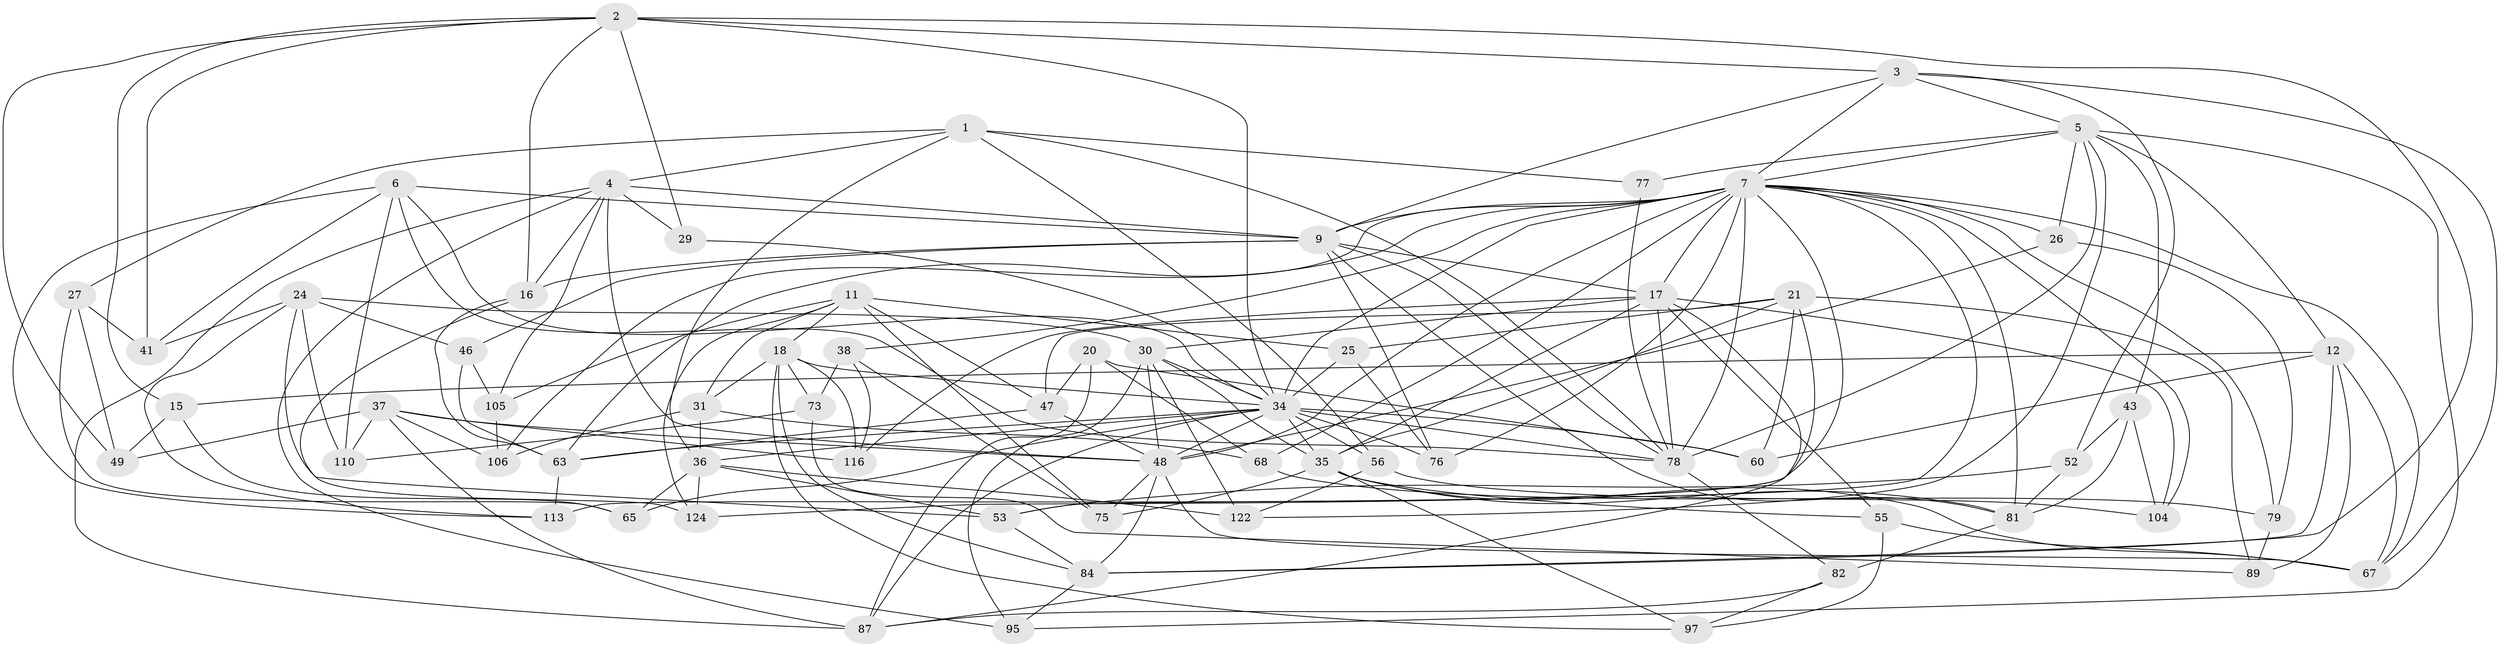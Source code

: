 // original degree distribution, {4: 1.0}
// Generated by graph-tools (version 1.1) at 2025/16/03/09/25 04:16:24]
// undirected, 64 vertices, 181 edges
graph export_dot {
graph [start="1"]
  node [color=gray90,style=filled];
  1 [super="+96"];
  2 [super="+13+23"];
  3 [super="+22"];
  4 [super="+14+40"];
  5 [super="+42+125"];
  6 [super="+115"];
  7 [super="+50+45+8"];
  9 [super="+10+19+101"];
  11 [super="+70+80"];
  12 [super="+103"];
  15;
  16 [super="+39"];
  17 [super="+32"];
  18 [super="+33"];
  20;
  21 [super="+54"];
  24 [super="+93"];
  25;
  26;
  27;
  29;
  30 [super="+58"];
  31 [super="+123"];
  34 [super="+85+102+59"];
  35 [super="+118+119+117"];
  36 [super="+51"];
  37 [super="+99"];
  38;
  41;
  43;
  46;
  47 [super="+71"];
  48 [super="+64+66"];
  49;
  52;
  53 [super="+108"];
  55;
  56;
  60;
  63 [super="+98"];
  65;
  67 [super="+83"];
  68;
  73;
  75;
  76;
  77;
  78 [super="+86"];
  79;
  81 [super="+92"];
  82;
  84 [super="+109"];
  87 [super="+100"];
  89;
  95;
  97;
  104;
  105;
  106;
  110;
  113;
  116;
  122;
  124;
  1 -- 27;
  1 -- 56;
  1 -- 36;
  1 -- 77;
  1 -- 4;
  1 -- 78;
  2 -- 15;
  2 -- 84;
  2 -- 29;
  2 -- 16;
  2 -- 41;
  2 -- 49;
  2 -- 3;
  2 -- 34;
  3 -- 52;
  3 -- 67;
  3 -- 5;
  3 -- 7;
  3 -- 9;
  4 -- 29;
  4 -- 48;
  4 -- 16;
  4 -- 105;
  4 -- 95;
  4 -- 87;
  4 -- 9;
  5 -- 122;
  5 -- 26;
  5 -- 77 [weight=2];
  5 -- 95;
  5 -- 43;
  5 -- 7;
  5 -- 12;
  5 -- 78;
  6 -- 110;
  6 -- 113;
  6 -- 41;
  6 -- 78;
  6 -- 34;
  6 -- 9;
  7 -- 48;
  7 -- 104;
  7 -- 26;
  7 -- 17;
  7 -- 78 [weight=2];
  7 -- 38;
  7 -- 67;
  7 -- 68;
  7 -- 106;
  7 -- 76;
  7 -- 79;
  7 -- 81;
  7 -- 113;
  7 -- 63;
  7 -- 9;
  7 -- 34;
  7 -- 53;
  9 -- 81;
  9 -- 16 [weight=2];
  9 -- 17 [weight=2];
  9 -- 78;
  9 -- 76;
  9 -- 46;
  11 -- 124;
  11 -- 75;
  11 -- 105;
  11 -- 47 [weight=2];
  11 -- 25;
  11 -- 31;
  11 -- 18;
  12 -- 67;
  12 -- 15;
  12 -- 89;
  12 -- 60;
  12 -- 84;
  15 -- 65;
  15 -- 49;
  16 -- 124;
  16 -- 63;
  17 -- 35;
  17 -- 78;
  17 -- 104;
  17 -- 116;
  17 -- 87;
  17 -- 55;
  17 -- 30;
  18 -- 73;
  18 -- 31 [weight=2];
  18 -- 34;
  18 -- 97;
  18 -- 116;
  18 -- 84;
  20 -- 60;
  20 -- 68;
  20 -- 87;
  20 -- 47;
  21 -- 60;
  21 -- 124;
  21 -- 47;
  21 -- 89;
  21 -- 25;
  21 -- 35;
  24 -- 41;
  24 -- 110;
  24 -- 30;
  24 -- 113;
  24 -- 53;
  24 -- 46;
  25 -- 76;
  25 -- 34;
  26 -- 79;
  26 -- 48;
  27 -- 41;
  27 -- 49;
  27 -- 65;
  29 -- 34 [weight=2];
  30 -- 95;
  30 -- 35 [weight=2];
  30 -- 48;
  30 -- 122;
  30 -- 34;
  31 -- 106;
  31 -- 68;
  31 -- 36;
  34 -- 56;
  34 -- 76;
  34 -- 78;
  34 -- 48;
  34 -- 35;
  34 -- 60;
  34 -- 63;
  34 -- 65;
  34 -- 36;
  34 -- 87;
  35 -- 55;
  35 -- 81;
  35 -- 67;
  35 -- 97;
  35 -- 75;
  36 -- 65;
  36 -- 124;
  36 -- 53 [weight=2];
  36 -- 122;
  37 -- 87;
  37 -- 49;
  37 -- 48;
  37 -- 106;
  37 -- 116;
  37 -- 110;
  38 -- 73;
  38 -- 116;
  38 -- 75;
  43 -- 81;
  43 -- 52;
  43 -- 104;
  46 -- 63;
  46 -- 105;
  47 -- 63;
  47 -- 48;
  48 -- 84;
  48 -- 75;
  48 -- 67;
  52 -- 53;
  52 -- 81;
  53 -- 84;
  55 -- 97;
  55 -- 67;
  56 -- 122;
  56 -- 104;
  63 -- 113;
  68 -- 79;
  73 -- 110;
  73 -- 89;
  77 -- 78;
  78 -- 82;
  79 -- 89;
  81 -- 82;
  82 -- 97;
  82 -- 87;
  84 -- 95;
  105 -- 106;
}
